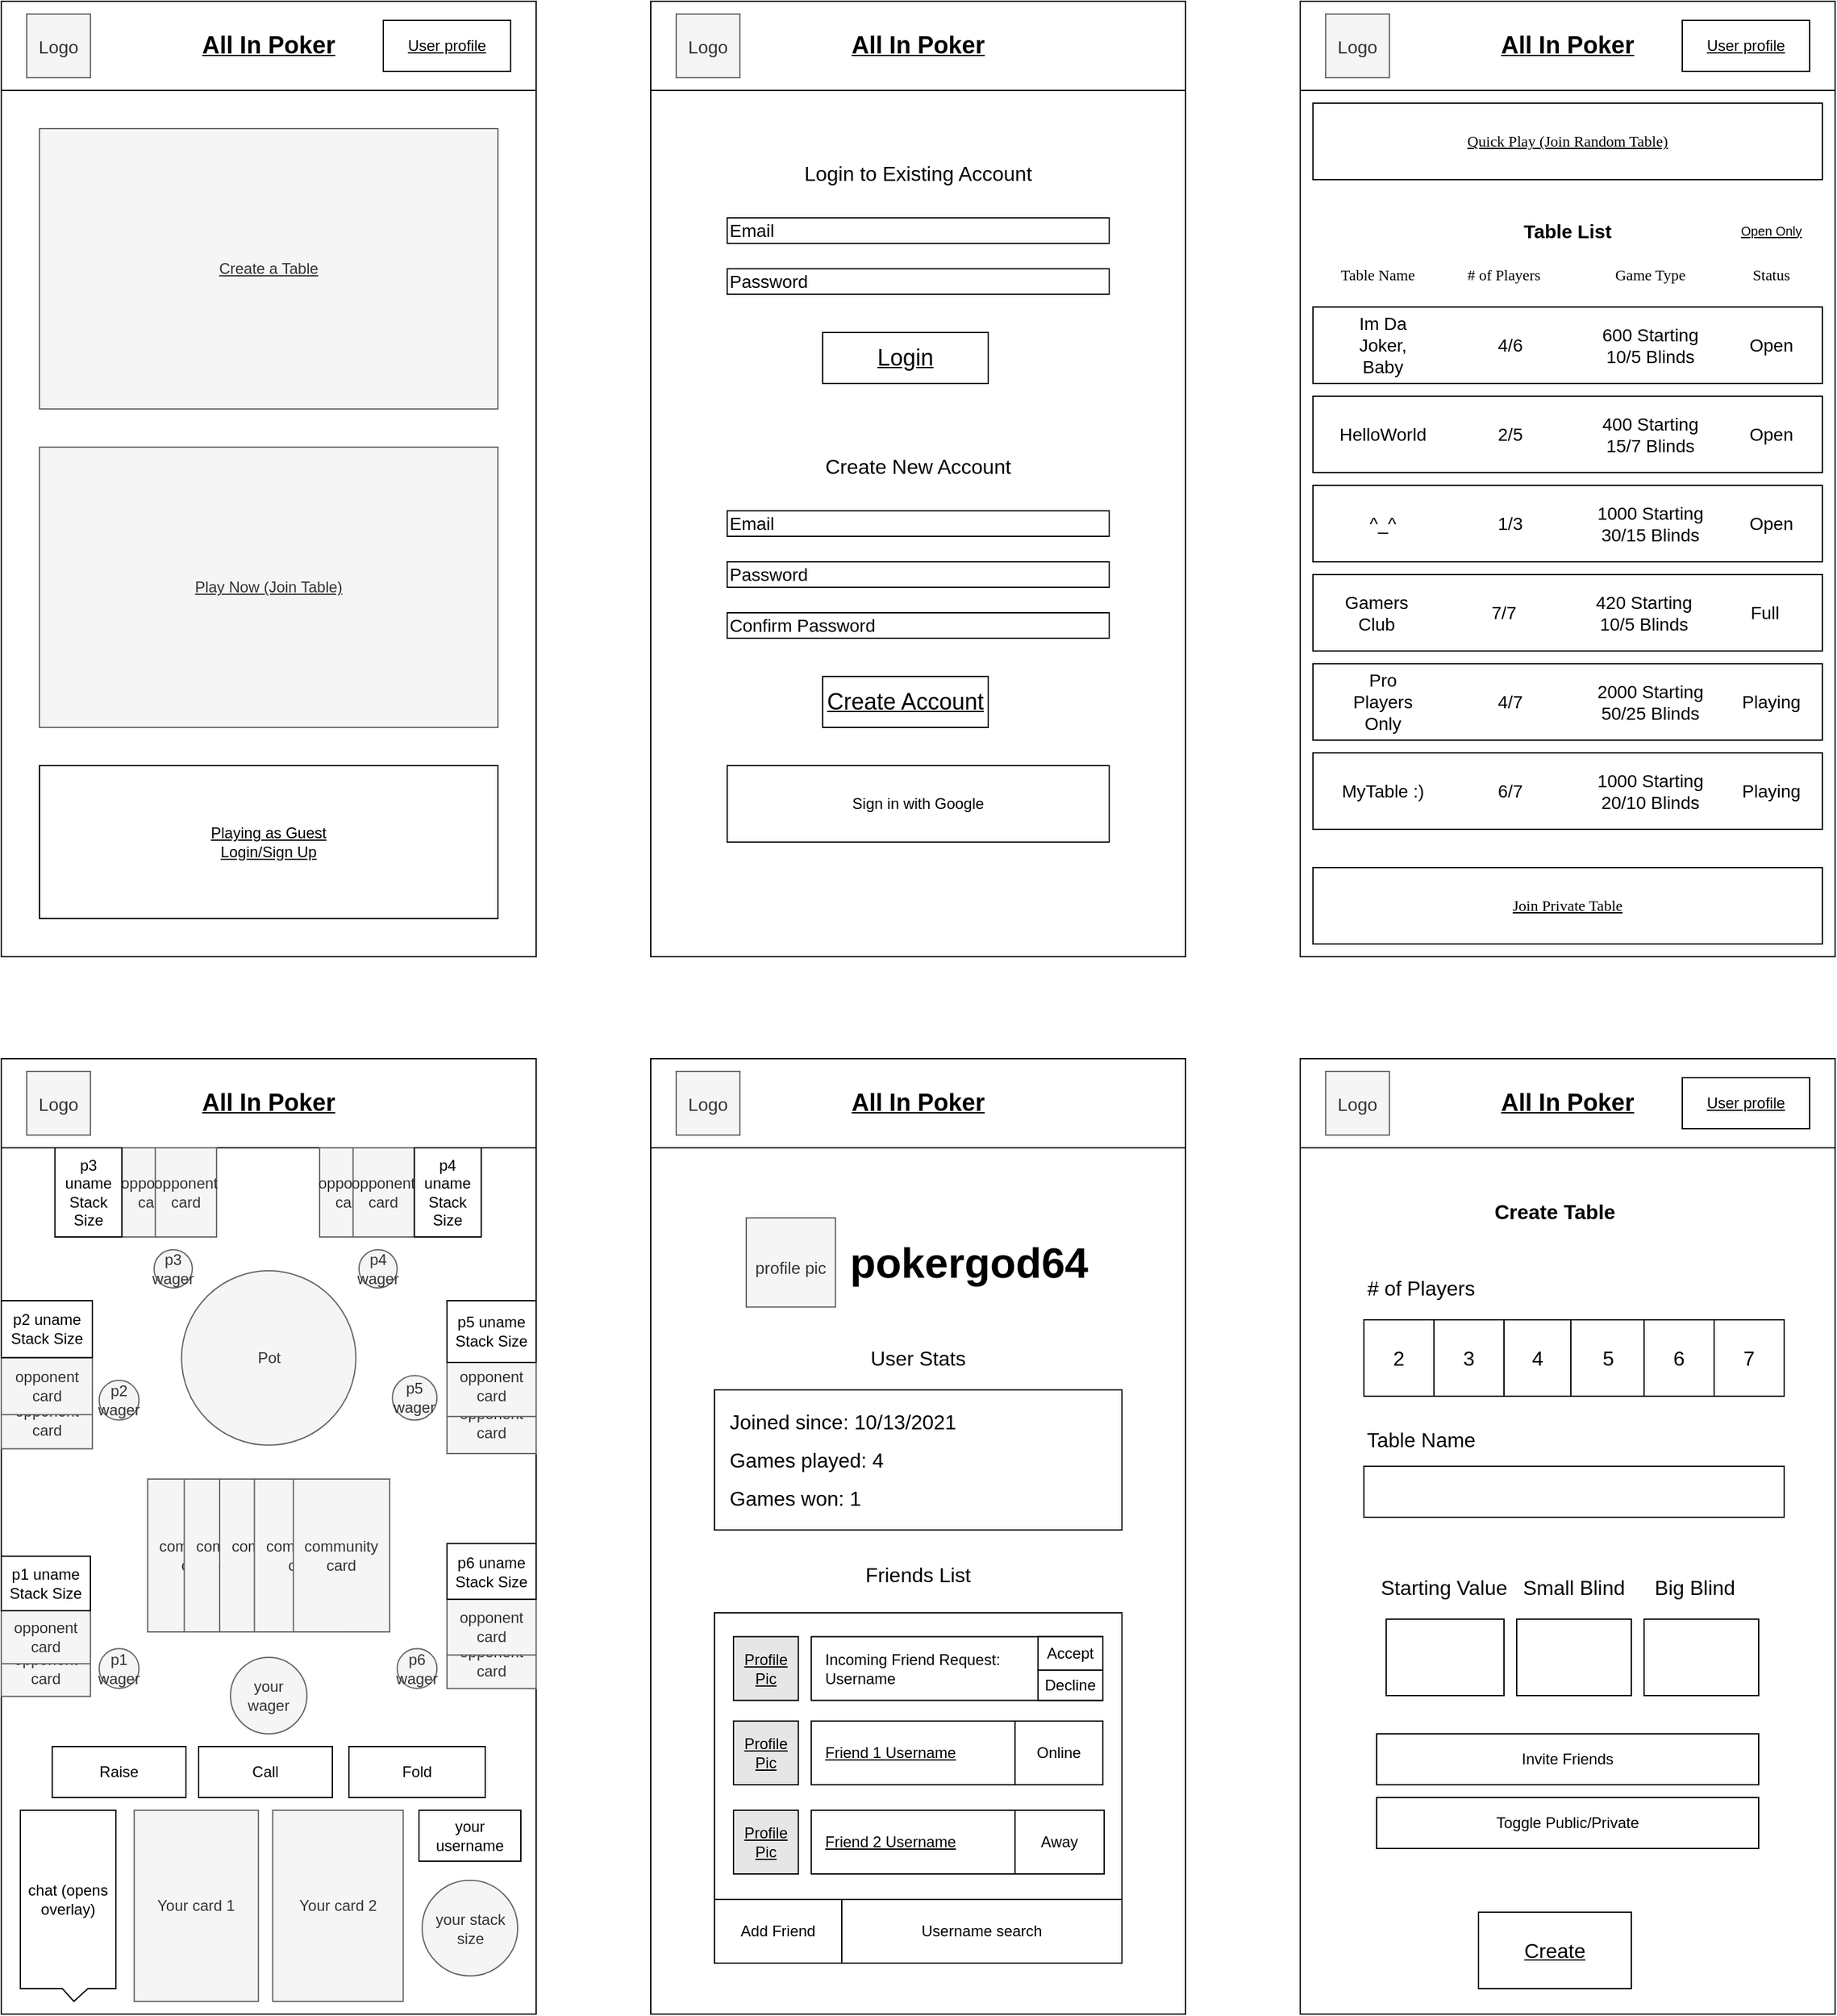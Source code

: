 <mxfile version="15.5.2" type="google"><diagram id="KJdJtW3rlZBK94WnpeyK" name="Page-1"><mxGraphModel dx="652" dy="913" grid="1" gridSize="10" guides="1" tooltips="1" connect="1" arrows="1" fold="1" page="1" pageScale="1" pageWidth="850" pageHeight="1100" math="0" shadow="0"><root><mxCell id="0"/><mxCell id="1" parent="0"/><mxCell id="9OSigB0r9d1BCljFQNx6-2" value="" style="rounded=0;whiteSpace=wrap;html=1;" parent="1" vertex="1"><mxGeometry x="60" y="40" width="420" height="750" as="geometry"/></mxCell><mxCell id="9OSigB0r9d1BCljFQNx6-4" value="&lt;u&gt;Create a Table&lt;/u&gt;" style="rounded=0;whiteSpace=wrap;html=1;fillColor=#f5f5f5;fontColor=#333333;strokeColor=#666666;" parent="1" vertex="1"><mxGeometry x="90" y="140" width="360" height="220" as="geometry"/></mxCell><mxCell id="HCCHCQ22mAFmMscB3e_J-3" value="&lt;u&gt;Play Now (Join Table)&lt;/u&gt;" style="rounded=0;whiteSpace=wrap;html=1;fillColor=#f5f5f5;fontColor=#333333;strokeColor=#666666;" parent="1" vertex="1"><mxGeometry x="90" y="390" width="360" height="220" as="geometry"/></mxCell><mxCell id="HCCHCQ22mAFmMscB3e_J-1" value="&lt;u&gt;Playing as Guest&lt;br&gt;Login/Sign Up&lt;/u&gt;" style="rounded=0;whiteSpace=wrap;html=1;" parent="1" vertex="1"><mxGeometry x="90" y="640" width="360" height="120" as="geometry"/></mxCell><mxCell id="9OSigB0r9d1BCljFQNx6-9" value="" style="rounded=0;whiteSpace=wrap;html=1;" parent="1" vertex="1"><mxGeometry x="570" y="40" width="420" height="750" as="geometry"/></mxCell><mxCell id="9OSigB0r9d1BCljFQNx6-10" value="Password" style="rounded=0;whiteSpace=wrap;html=1;fontSize=14;align=left;" parent="1" vertex="1"><mxGeometry x="630" y="250" width="300" height="20" as="geometry"/></mxCell><mxCell id="HCCHCQ22mAFmMscB3e_J-9" value="Email" style="rounded=0;whiteSpace=wrap;html=1;align=left;fontSize=14;" parent="1" vertex="1"><mxGeometry x="630" y="210" width="300" height="20" as="geometry"/></mxCell><mxCell id="HCCHCQ22mAFmMscB3e_J-10" value="&lt;u style=&quot;font-size: 18px;&quot;&gt;Login&lt;/u&gt;" style="rounded=0;whiteSpace=wrap;html=1;fontSize=18;" parent="1" vertex="1"><mxGeometry x="705" y="300" width="130" height="40" as="geometry"/></mxCell><mxCell id="BlCtCRfoYGJJ_pR4m1hx-9" value="" style="rounded=0;whiteSpace=wrap;html=1;" parent="1" vertex="1"><mxGeometry x="1080" y="40" width="420" height="750" as="geometry"/></mxCell><mxCell id="9OSigB0r9d1BCljFQNx6-11" value="Login to Existing Account" style="text;html=1;strokeColor=none;fillColor=none;align=center;verticalAlign=middle;whiteSpace=wrap;rounded=0;fontSize=16;" parent="1" vertex="1"><mxGeometry x="660" y="160" width="240" height="30" as="geometry"/></mxCell><mxCell id="HCCHCQ22mAFmMscB3e_J-11" value="Sign in with Google" style="rounded=0;whiteSpace=wrap;html=1;" parent="1" vertex="1"><mxGeometry x="630" y="640" width="300" height="60" as="geometry"/></mxCell><mxCell id="BlCtCRfoYGJJ_pR4m1hx-13" value="&lt;h1 style=&quot;font-size: 15px;&quot;&gt;Table List&lt;/h1&gt;" style="text;html=1;strokeColor=none;fillColor=none;align=center;verticalAlign=middle;whiteSpace=wrap;rounded=0;fontSize=15;" parent="1" vertex="1"><mxGeometry x="1240" y="205" width="100" height="30" as="geometry"/></mxCell><mxCell id="BlCtCRfoYGJJ_pR4m1hx-14" value="&lt;span&gt;&lt;u&gt;Quick Play (Join Random Table)&lt;/u&gt;&lt;/span&gt;" style="rounded=0;whiteSpace=wrap;html=1;fontFamily=Verdana;fontSize=12;" parent="1" vertex="1"><mxGeometry x="1090" y="120" width="400" height="60" as="geometry"/></mxCell><mxCell id="9OSigB0r9d1BCljFQNx6-13" value="" style="rounded=0;whiteSpace=wrap;html=1;" parent="1" vertex="1"><mxGeometry x="60" y="870" width="420" height="750" as="geometry"/></mxCell><mxCell id="9OSigB0r9d1BCljFQNx6-14" value="" style="group" parent="1" vertex="1" connectable="0"><mxGeometry x="60" y="40" width="420" height="70" as="geometry"/></mxCell><mxCell id="HCCHCQ22mAFmMscB3e_J-2" value="&lt;b&gt;&lt;font style=&quot;font-size: 19px&quot;&gt;&lt;u&gt;All In Poker&lt;/u&gt;&lt;/font&gt;&lt;/b&gt;" style="rounded=0;whiteSpace=wrap;html=1;" parent="9OSigB0r9d1BCljFQNx6-14" vertex="1"><mxGeometry width="420" height="70" as="geometry"/></mxCell><mxCell id="9OSigB0r9d1BCljFQNx6-5" value="&lt;font style=&quot;font-size: 14px&quot;&gt;Logo&lt;/font&gt;" style="rounded=0;whiteSpace=wrap;html=1;fontSize=19;fillColor=#f5f5f5;fontColor=#333333;strokeColor=#666666;" parent="9OSigB0r9d1BCljFQNx6-14" vertex="1"><mxGeometry x="20" y="10" width="50" height="50" as="geometry"/></mxCell><mxCell id="9OSigB0r9d1BCljFQNx6-7" value="&lt;u&gt;User profile&lt;/u&gt;" style="rounded=0;whiteSpace=wrap;html=1;" parent="9OSigB0r9d1BCljFQNx6-14" vertex="1"><mxGeometry x="300" y="15" width="100" height="40" as="geometry"/></mxCell><mxCell id="9OSigB0r9d1BCljFQNx6-15" value="" style="group" parent="1" vertex="1" connectable="0"><mxGeometry x="570" y="40" width="420" height="70" as="geometry"/></mxCell><mxCell id="BlCtCRfoYGJJ_pR4m1hx-5" value="&lt;b&gt;&lt;font style=&quot;font-size: 19px&quot;&gt;&lt;u&gt;All In Poker&lt;/u&gt;&lt;/font&gt;&lt;/b&gt;" style="rounded=0;whiteSpace=wrap;html=1;" parent="9OSigB0r9d1BCljFQNx6-15" vertex="1"><mxGeometry width="420" height="70" as="geometry"/></mxCell><mxCell id="BlCtCRfoYGJJ_pR4m1hx-6" value="&lt;font style=&quot;font-size: 14px&quot;&gt;Logo&lt;/font&gt;" style="rounded=0;whiteSpace=wrap;html=1;fontSize=19;fillColor=#f5f5f5;fontColor=#333333;strokeColor=#666666;" parent="9OSigB0r9d1BCljFQNx6-15" vertex="1"><mxGeometry x="20" y="10" width="50" height="50" as="geometry"/></mxCell><mxCell id="9OSigB0r9d1BCljFQNx6-16" value="" style="group" parent="1" vertex="1" connectable="0"><mxGeometry x="1080" y="40" width="420" height="70" as="geometry"/></mxCell><mxCell id="BlCtCRfoYGJJ_pR4m1hx-10" value="&lt;b&gt;&lt;font style=&quot;font-size: 19px&quot;&gt;&lt;u&gt;All In Poker&lt;/u&gt;&lt;/font&gt;&lt;/b&gt;" style="rounded=0;whiteSpace=wrap;html=1;" parent="9OSigB0r9d1BCljFQNx6-16" vertex="1"><mxGeometry width="420" height="70" as="geometry"/></mxCell><mxCell id="BlCtCRfoYGJJ_pR4m1hx-11" value="&lt;font style=&quot;font-size: 14px&quot;&gt;Logo&lt;/font&gt;" style="rounded=0;whiteSpace=wrap;html=1;fontSize=19;fillColor=#f5f5f5;fontColor=#333333;strokeColor=#666666;" parent="9OSigB0r9d1BCljFQNx6-16" vertex="1"><mxGeometry x="20" y="10" width="50" height="50" as="geometry"/></mxCell><mxCell id="BlCtCRfoYGJJ_pR4m1hx-12" value="&lt;u&gt;User profile&lt;/u&gt;" style="rounded=0;whiteSpace=wrap;html=1;" parent="9OSigB0r9d1BCljFQNx6-16" vertex="1"><mxGeometry x="300" y="15" width="100" height="40" as="geometry"/></mxCell><mxCell id="9OSigB0r9d1BCljFQNx6-17" value="" style="group" parent="1" vertex="1" connectable="0"><mxGeometry x="60" y="870" width="470" height="180" as="geometry"/></mxCell><mxCell id="9OSigB0r9d1BCljFQNx6-18" value="&lt;b&gt;&lt;font style=&quot;font-size: 19px&quot;&gt;&lt;u&gt;All In Poker&lt;/u&gt;&lt;/font&gt;&lt;/b&gt;" style="rounded=0;whiteSpace=wrap;html=1;" parent="9OSigB0r9d1BCljFQNx6-17" vertex="1"><mxGeometry width="420" height="70" as="geometry"/></mxCell><mxCell id="9OSigB0r9d1BCljFQNx6-19" value="&lt;font style=&quot;font-size: 14px&quot;&gt;Logo&lt;/font&gt;" style="rounded=0;whiteSpace=wrap;html=1;fontSize=19;fillColor=#f5f5f5;fontColor=#333333;strokeColor=#666666;" parent="9OSigB0r9d1BCljFQNx6-17" vertex="1"><mxGeometry x="20" y="10" width="50" height="50" as="geometry"/></mxCell><mxCell id="9OSigB0r9d1BCljFQNx6-58" value="p3 wager" style="ellipse;whiteSpace=wrap;html=1;aspect=fixed;fillColor=#f5f5f5;fontColor=#333333;strokeColor=#666666;" parent="9OSigB0r9d1BCljFQNx6-17" vertex="1"><mxGeometry x="120" y="150" width="30" height="30" as="geometry"/></mxCell><mxCell id="BlCtCRfoYGJJ_pR4m1hx-16" value="Table Name" style="text;html=1;strokeColor=none;fillColor=none;align=center;verticalAlign=middle;whiteSpace=wrap;rounded=0;fontFamily=Verdana;fontSize=12;" parent="1" vertex="1"><mxGeometry x="1090" y="240" width="102" height="30" as="geometry"/></mxCell><mxCell id="BlCtCRfoYGJJ_pR4m1hx-17" value="# of Players" style="text;html=1;strokeColor=none;fillColor=none;align=center;verticalAlign=middle;whiteSpace=wrap;rounded=0;fontFamily=Verdana;fontSize=12;" parent="1" vertex="1"><mxGeometry x="1200" y="240" width="80" height="30" as="geometry"/></mxCell><mxCell id="HCCHCQ22mAFmMscB3e_J-12" value="Email" style="rounded=0;whiteSpace=wrap;html=1;align=left;fontSize=14;" parent="1" vertex="1"><mxGeometry x="630" y="440" width="300" height="20" as="geometry"/></mxCell><mxCell id="BlCtCRfoYGJJ_pR4m1hx-18" value="Status" style="text;html=1;strokeColor=none;fillColor=none;align=center;verticalAlign=middle;whiteSpace=wrap;rounded=0;fontFamily=Verdana;fontSize=12;" parent="1" vertex="1"><mxGeometry x="1420" y="240" width="60" height="30" as="geometry"/></mxCell><mxCell id="HCCHCQ22mAFmMscB3e_J-14" value="Confirm Password" style="rounded=0;whiteSpace=wrap;html=1;fontSize=14;align=left;" parent="1" vertex="1"><mxGeometry x="630" y="520" width="300" height="20" as="geometry"/></mxCell><mxCell id="9OSigB0r9d1BCljFQNx6-24" value="Password" style="rounded=0;whiteSpace=wrap;html=1;align=left;fontSize=14;" parent="1" vertex="1"><mxGeometry x="630" y="480" width="300" height="20" as="geometry"/></mxCell><mxCell id="9OSigB0r9d1BCljFQNx6-25" value="Create New Account" style="text;html=1;strokeColor=none;fillColor=none;align=center;verticalAlign=middle;whiteSpace=wrap;rounded=0;fontSize=16;" parent="1" vertex="1"><mxGeometry x="660" y="390" width="240" height="30" as="geometry"/></mxCell><mxCell id="9OSigB0r9d1BCljFQNx6-26" value="&lt;u style=&quot;font-size: 18px&quot;&gt;Create Account&lt;/u&gt;" style="rounded=0;whiteSpace=wrap;html=1;fontSize=18;" parent="1" vertex="1"><mxGeometry x="705" y="570" width="130" height="40" as="geometry"/></mxCell><mxCell id="BlCtCRfoYGJJ_pR4m1hx-19" value="Game Type" style="text;html=1;strokeColor=none;fillColor=none;align=center;verticalAlign=middle;whiteSpace=wrap;rounded=0;fontFamily=Verdana;fontSize=12;" parent="1" vertex="1"><mxGeometry x="1300" y="240" width="110" height="30" as="geometry"/></mxCell><mxCell id="9OSigB0r9d1BCljFQNx6-32" value="" style="rounded=0;whiteSpace=wrap;html=1;" parent="1" vertex="1"><mxGeometry x="570" y="870" width="420" height="750" as="geometry"/></mxCell><mxCell id="9OSigB0r9d1BCljFQNx6-33" value="" style="group" parent="1" vertex="1" connectable="0"><mxGeometry x="570" y="870" width="420" height="70" as="geometry"/></mxCell><mxCell id="9OSigB0r9d1BCljFQNx6-34" value="&lt;b&gt;&lt;font style=&quot;font-size: 19px&quot;&gt;&lt;u&gt;All In Poker&lt;/u&gt;&lt;/font&gt;&lt;/b&gt;" style="rounded=0;whiteSpace=wrap;html=1;" parent="9OSigB0r9d1BCljFQNx6-33" vertex="1"><mxGeometry width="420" height="70" as="geometry"/></mxCell><mxCell id="9OSigB0r9d1BCljFQNx6-35" value="&lt;font style=&quot;font-size: 14px&quot;&gt;Logo&lt;/font&gt;" style="rounded=0;whiteSpace=wrap;html=1;fontSize=19;fillColor=#f5f5f5;fontColor=#333333;strokeColor=#666666;" parent="9OSigB0r9d1BCljFQNx6-33" vertex="1"><mxGeometry x="20" y="10" width="50" height="50" as="geometry"/></mxCell><mxCell id="9OSigB0r9d1BCljFQNx6-31" value="&lt;b style=&quot;font-size: 33px&quot;&gt;pokergod64&lt;/b&gt;" style="text;html=1;strokeColor=none;fillColor=none;align=center;verticalAlign=middle;whiteSpace=wrap;rounded=0;fontSize=33;" parent="1" vertex="1"><mxGeometry x="745" y="1015" width="150" height="30" as="geometry"/></mxCell><mxCell id="9OSigB0r9d1BCljFQNx6-36" value="&lt;font style=&quot;font-size: 13px&quot;&gt;profile pic&lt;/font&gt;" style="whiteSpace=wrap;html=1;aspect=fixed;fontSize=27;align=center;fillColor=#f5f5f5;fontColor=#333333;strokeColor=#666666;" parent="1" vertex="1"><mxGeometry x="645" y="995" width="70" height="70" as="geometry"/></mxCell><mxCell id="HCCHCQ22mAFmMscB3e_J-37" value="your stack size" style="ellipse;whiteSpace=wrap;html=1;aspect=fixed;fillColor=#f5f5f5;fontColor=#333333;strokeColor=#666666;" parent="1" vertex="1"><mxGeometry x="390.5" y="1515" width="75" height="75" as="geometry"/></mxCell><mxCell id="HCCHCQ22mAFmMscB3e_J-38" value="Pot" style="ellipse;whiteSpace=wrap;html=1;aspect=fixed;fillColor=#f5f5f5;fontColor=#333333;strokeColor=#666666;" parent="1" vertex="1"><mxGeometry x="201.57" y="1036.56" width="136.87" height="136.87" as="geometry"/></mxCell><mxCell id="9OSigB0r9d1BCljFQNx6-37" value="&lt;font style=&quot;font-size: 16px&quot;&gt;User Stats&lt;/font&gt;" style="text;html=1;strokeColor=none;fillColor=none;align=center;verticalAlign=middle;whiteSpace=wrap;rounded=0;fontSize=13;" parent="1" vertex="1"><mxGeometry x="695" y="1090" width="170" height="30" as="geometry"/></mxCell><mxCell id="HCCHCQ22mAFmMscB3e_J-44" value="Fold" style="rounded=0;whiteSpace=wrap;html=1;" parent="1" vertex="1"><mxGeometry x="333" y="1410" width="107" height="40" as="geometry"/></mxCell><mxCell id="9OSigB0r9d1BCljFQNx6-38" value="&lt;font style=&quot;font-size: 16px&quot;&gt;Friends List&lt;/font&gt;" style="text;html=1;strokeColor=none;fillColor=none;align=center;verticalAlign=middle;whiteSpace=wrap;rounded=0;fontSize=13;" parent="1" vertex="1"><mxGeometry x="695" y="1260" width="170" height="30" as="geometry"/></mxCell><mxCell id="HCCHCQ22mAFmMscB3e_J-45" value="Raise" style="rounded=0;whiteSpace=wrap;html=1;align=center;" parent="1" vertex="1"><mxGeometry x="100" y="1410" width="105" height="40" as="geometry"/></mxCell><mxCell id="9OSigB0r9d1BCljFQNx6-39" value="" style="rounded=0;whiteSpace=wrap;html=1;fontSize=16;align=center;" parent="1" vertex="1"><mxGeometry x="620" y="1305" width="320" height="240" as="geometry"/></mxCell><mxCell id="9OSigB0r9d1BCljFQNx6-40" value="" style="rounded=0;whiteSpace=wrap;html=1;fontSize=16;align=center;" parent="1" vertex="1"><mxGeometry x="620" y="1130" width="320" height="110" as="geometry"/></mxCell><mxCell id="9OSigB0r9d1BCljFQNx6-41" value="&lt;font style=&quot;font-size: 16px&quot;&gt;Joined since: 10/13/2021&lt;/font&gt;" style="text;html=1;strokeColor=none;fillColor=none;align=left;verticalAlign=middle;whiteSpace=wrap;rounded=0;fontSize=13;" parent="1" vertex="1"><mxGeometry x="630" y="1140" width="280" height="30" as="geometry"/></mxCell><mxCell id="9OSigB0r9d1BCljFQNx6-42" value="&lt;font style=&quot;font-size: 16px&quot;&gt;Games played: 4&lt;/font&gt;" style="text;html=1;strokeColor=none;fillColor=none;align=left;verticalAlign=middle;whiteSpace=wrap;rounded=0;fontSize=13;" parent="1" vertex="1"><mxGeometry x="630" y="1170" width="280" height="30" as="geometry"/></mxCell><mxCell id="QbPXoACGe68dIT4q2ayu-13" value="" style="rounded=0;whiteSpace=wrap;html=1;" parent="1" vertex="1"><mxGeometry x="1080" y="870" width="420" height="750" as="geometry"/></mxCell><mxCell id="9OSigB0r9d1BCljFQNx6-43" value="&lt;font style=&quot;font-size: 16px&quot;&gt;Games won: 1&lt;/font&gt;" style="text;html=1;strokeColor=none;fillColor=none;align=left;verticalAlign=middle;whiteSpace=wrap;rounded=0;fontSize=13;" parent="1" vertex="1"><mxGeometry x="630" y="1200" width="280" height="30" as="geometry"/></mxCell><mxCell id="QbPXoACGe68dIT4q2ayu-17" value="" style="group" parent="1" connectable="0" vertex="1"><mxGeometry x="1080" y="870" width="420" height="70" as="geometry"/></mxCell><mxCell id="QbPXoACGe68dIT4q2ayu-18" value="&lt;b&gt;&lt;font style=&quot;font-size: 19px&quot;&gt;&lt;u&gt;All In Poker&lt;/u&gt;&lt;/font&gt;&lt;/b&gt;" style="rounded=0;whiteSpace=wrap;html=1;" parent="QbPXoACGe68dIT4q2ayu-17" vertex="1"><mxGeometry width="420" height="70" as="geometry"/></mxCell><mxCell id="QbPXoACGe68dIT4q2ayu-19" value="&lt;font style=&quot;font-size: 14px&quot;&gt;Logo&lt;/font&gt;" style="rounded=0;whiteSpace=wrap;html=1;fontSize=19;fillColor=#f5f5f5;fontColor=#333333;strokeColor=#666666;" parent="QbPXoACGe68dIT4q2ayu-17" vertex="1"><mxGeometry x="20" y="10" width="50" height="50" as="geometry"/></mxCell><mxCell id="QbPXoACGe68dIT4q2ayu-20" value="&lt;u&gt;User profile&lt;/u&gt;" style="rounded=0;whiteSpace=wrap;html=1;" parent="QbPXoACGe68dIT4q2ayu-17" vertex="1"><mxGeometry x="300" y="15" width="100" height="40" as="geometry"/></mxCell><mxCell id="9OSigB0r9d1BCljFQNx6-44" value="Your card 1" style="rounded=0;whiteSpace=wrap;html=1;direction=south;fillColor=#f5f5f5;fontColor=#333333;strokeColor=#666666;" parent="1" vertex="1"><mxGeometry x="164.38" y="1460" width="97.5" height="150" as="geometry"/></mxCell><mxCell id="9OSigB0r9d1BCljFQNx6-45" value="Your card 2" style="rounded=0;whiteSpace=wrap;html=1;direction=south;fillColor=#f5f5f5;fontColor=#333333;strokeColor=#666666;" parent="1" vertex="1"><mxGeometry x="273.13" y="1460" width="102.5" height="150" as="geometry"/></mxCell><mxCell id="QbPXoACGe68dIT4q2ayu-21" value="Create Table" style="text;html=1;strokeColor=none;fillColor=none;align=center;verticalAlign=middle;whiteSpace=wrap;rounded=0;fontStyle=1;fontSize=16;" parent="1" vertex="1"><mxGeometry x="1225" y="975" width="110" height="30" as="geometry"/></mxCell><mxCell id="QbPXoACGe68dIT4q2ayu-22" value="# of Players" style="text;html=1;strokeColor=none;fillColor=none;align=center;verticalAlign=middle;whiteSpace=wrap;rounded=0;fontSize=16;" parent="1" vertex="1"><mxGeometry x="1130" y="1035" width="90" height="30" as="geometry"/></mxCell><mxCell id="QbPXoACGe68dIT4q2ayu-23" value="2" style="rounded=0;whiteSpace=wrap;html=1;fontSize=16;" parent="1" vertex="1"><mxGeometry x="1130" y="1075" width="55" height="60" as="geometry"/></mxCell><mxCell id="QbPXoACGe68dIT4q2ayu-24" value="3" style="rounded=0;whiteSpace=wrap;html=1;fontSize=16;" parent="1" vertex="1"><mxGeometry x="1185" y="1075" width="55" height="60" as="geometry"/></mxCell><mxCell id="QbPXoACGe68dIT4q2ayu-25" value="4" style="rounded=0;whiteSpace=wrap;html=1;fontSize=16;" parent="1" vertex="1"><mxGeometry x="1240" y="1075" width="52.5" height="60" as="geometry"/></mxCell><mxCell id="QbPXoACGe68dIT4q2ayu-26" value="5" style="rounded=0;whiteSpace=wrap;html=1;fontSize=16;" parent="1" vertex="1"><mxGeometry x="1292.5" y="1075" width="57.5" height="60" as="geometry"/></mxCell><mxCell id="QbPXoACGe68dIT4q2ayu-27" value="6" style="rounded=0;whiteSpace=wrap;html=1;fontSize=16;" parent="1" vertex="1"><mxGeometry x="1350" y="1075" width="55" height="60" as="geometry"/></mxCell><mxCell id="QbPXoACGe68dIT4q2ayu-28" value="7" style="rounded=0;whiteSpace=wrap;html=1;fontSize=16;" parent="1" vertex="1"><mxGeometry x="1405" y="1075" width="55" height="60" as="geometry"/></mxCell><mxCell id="9OSigB0r9d1BCljFQNx6-55" value="Call" style="rounded=0;whiteSpace=wrap;html=1;align=center;" parent="1" vertex="1"><mxGeometry x="215" y="1410" width="105" height="40" as="geometry"/></mxCell><mxCell id="QbPXoACGe68dIT4q2ayu-32" value="Starting Value" style="text;html=1;strokeColor=none;fillColor=none;align=center;verticalAlign=middle;whiteSpace=wrap;rounded=0;fontSize=16;" parent="1" vertex="1"><mxGeometry x="1137.5" y="1270" width="110" height="30" as="geometry"/></mxCell><mxCell id="DvxASg3QfeN_fv3QDjv2-1" value="chat (opens overlay)" style="shape=callout;whiteSpace=wrap;html=1;perimeter=calloutPerimeter;position2=0.56;size=10;position=0.44;" parent="1" vertex="1"><mxGeometry x="75" y="1460" width="75" height="150" as="geometry"/></mxCell><mxCell id="QbPXoACGe68dIT4q2ayu-33" value="Table Name" style="text;html=1;strokeColor=none;fillColor=none;align=center;verticalAlign=middle;whiteSpace=wrap;rounded=0;fontSize=16;" parent="1" vertex="1"><mxGeometry x="1120" y="1153.75" width="110" height="30" as="geometry"/></mxCell><mxCell id="QbPXoACGe68dIT4q2ayu-35" value="" style="rounded=0;whiteSpace=wrap;html=1;fontSize=16;" parent="1" vertex="1"><mxGeometry x="1130" y="1190" width="330" height="40" as="geometry"/></mxCell><mxCell id="9OSigB0r9d1BCljFQNx6-56" value="p1 wager" style="ellipse;whiteSpace=wrap;html=1;aspect=fixed;fillColor=#f5f5f5;fontColor=#333333;strokeColor=#666666;" parent="1" vertex="1"><mxGeometry x="136.88" y="1333.13" width="31.25" height="31.25" as="geometry"/></mxCell><mxCell id="9OSigB0r9d1BCljFQNx6-57" value="p2 wager" style="ellipse;whiteSpace=wrap;html=1;aspect=fixed;fillColor=#f5f5f5;fontColor=#333333;strokeColor=#666666;" parent="1" vertex="1"><mxGeometry x="136.88" y="1122.5" width="31.25" height="31.25" as="geometry"/></mxCell><mxCell id="QbPXoACGe68dIT4q2ayu-36" value="" style="rounded=0;whiteSpace=wrap;html=1;fontSize=16;" parent="1" vertex="1"><mxGeometry x="1147.5" y="1310" width="92.5" height="60" as="geometry"/></mxCell><mxCell id="9OSigB0r9d1BCljFQNx6-59" value="p4 wager" style="ellipse;whiteSpace=wrap;html=1;aspect=fixed;fillColor=#f5f5f5;fontColor=#333333;strokeColor=#666666;" parent="1" vertex="1"><mxGeometry x="340.88" y="1020" width="30" height="30" as="geometry"/></mxCell><mxCell id="9OSigB0r9d1BCljFQNx6-60" value="p5 wager" style="ellipse;whiteSpace=wrap;html=1;aspect=fixed;fillColor=#f5f5f5;fontColor=#333333;strokeColor=#666666;" parent="1" vertex="1"><mxGeometry x="367.13" y="1118.75" width="35" height="35" as="geometry"/></mxCell><mxCell id="9OSigB0r9d1BCljFQNx6-61" value="p6 wager" style="ellipse;whiteSpace=wrap;html=1;aspect=fixed;fillColor=#f5f5f5;fontColor=#333333;strokeColor=#666666;" parent="1" vertex="1"><mxGeometry x="370.88" y="1333.13" width="31.25" height="31.25" as="geometry"/></mxCell><mxCell id="QbPXoACGe68dIT4q2ayu-37" value="Small Blind" style="text;html=1;strokeColor=none;fillColor=none;align=center;verticalAlign=middle;whiteSpace=wrap;rounded=0;fontSize=16;" parent="1" vertex="1"><mxGeometry x="1240" y="1270" width="110" height="30" as="geometry"/></mxCell><mxCell id="QbPXoACGe68dIT4q2ayu-38" value="Big Blind" style="text;html=1;strokeColor=none;fillColor=none;align=center;verticalAlign=middle;whiteSpace=wrap;rounded=0;fontSize=16;" parent="1" vertex="1"><mxGeometry x="1335" y="1270" width="110" height="30" as="geometry"/></mxCell><mxCell id="QbPXoACGe68dIT4q2ayu-41" value="" style="rounded=0;whiteSpace=wrap;html=1;fontSize=16;" parent="1" vertex="1"><mxGeometry x="1250" y="1310" width="90" height="60" as="geometry"/></mxCell><mxCell id="QbPXoACGe68dIT4q2ayu-42" value="" style="rounded=0;whiteSpace=wrap;html=1;fontSize=16;" parent="1" vertex="1"><mxGeometry x="1350" y="1310" width="90" height="60" as="geometry"/></mxCell><mxCell id="9OSigB0r9d1BCljFQNx6-62" value="your wager" style="ellipse;whiteSpace=wrap;html=1;aspect=fixed;fillColor=#f5f5f5;fontColor=#333333;strokeColor=#666666;" parent="1" vertex="1"><mxGeometry x="240" y="1340" width="60" height="60" as="geometry"/></mxCell><mxCell id="QbPXoACGe68dIT4q2ayu-43" value="&lt;u&gt;Create&lt;/u&gt;" style="rounded=0;whiteSpace=wrap;html=1;fontSize=16;" parent="1" vertex="1"><mxGeometry x="1220" y="1540" width="120" height="60" as="geometry"/></mxCell><mxCell id="9OSigB0r9d1BCljFQNx6-68" value="" style="group" parent="1" vertex="1" connectable="0"><mxGeometry x="620" y="1530" width="320" height="50" as="geometry"/></mxCell><mxCell id="DvxASg3QfeN_fv3QDjv2-4" value="Username search&lt;br&gt;" style="rounded=0;whiteSpace=wrap;html=1;" parent="9OSigB0r9d1BCljFQNx6-68" vertex="1"><mxGeometry x="100" width="220" height="50" as="geometry"/></mxCell><mxCell id="DvxASg3QfeN_fv3QDjv2-5" value="Add Friend" style="rounded=0;whiteSpace=wrap;html=1;" parent="9OSigB0r9d1BCljFQNx6-68" vertex="1"><mxGeometry width="100" height="50" as="geometry"/></mxCell><mxCell id="HCCHCQ22mAFmMscB3e_J-50" value="&lt;u&gt;Profile Pic&lt;/u&gt;" style="rounded=0;whiteSpace=wrap;html=1;fillColor=#E6E6E6;" parent="1" vertex="1"><mxGeometry x="635" y="1323.75" width="50.877" height="50" as="geometry"/></mxCell><mxCell id="DvxASg3QfeN_fv3QDjv2-2" value="&lt;blockquote style=&quot;margin: 0 0 0 40px ; border: none ; padding: 0px&quot;&gt;&lt;/blockquote&gt;&lt;span&gt;Incoming Friend Request:&lt;/span&gt;&lt;br&gt;Username" style="whiteSpace=wrap;html=1;align=left;spacingLeft=9;" parent="1" vertex="1"><mxGeometry x="696.053" y="1323.75" width="228.947" height="50" as="geometry"/></mxCell><mxCell id="DvxASg3QfeN_fv3QDjv2-8" value="Accept" style="rounded=0;whiteSpace=wrap;html=1;" parent="1" vertex="1"><mxGeometry x="874.12" y="1323.75" width="50.88" height="26.25" as="geometry"/></mxCell><mxCell id="DvxASg3QfeN_fv3QDjv2-10" value="Decline" style="rounded=0;whiteSpace=wrap;html=1;" parent="1" vertex="1"><mxGeometry x="874.12" y="1350" width="50.88" height="23.75" as="geometry"/></mxCell><mxCell id="9OSigB0r9d1BCljFQNx6-73" value="" style="group" parent="1" vertex="1" connectable="0"><mxGeometry x="635" y="1390" width="305.003" height="125" as="geometry"/></mxCell><mxCell id="9OSigB0r9d1BCljFQNx6-74" value="&lt;u&gt;Profile Pic&lt;/u&gt;" style="rounded=0;whiteSpace=wrap;html=1;fillColor=#E6E6E6;" parent="9OSigB0r9d1BCljFQNx6-73" vertex="1"><mxGeometry width="50.877" height="50" as="geometry"/></mxCell><mxCell id="9OSigB0r9d1BCljFQNx6-75" value="" style="group" parent="9OSigB0r9d1BCljFQNx6-73" vertex="1" connectable="0"><mxGeometry x="61.053" width="243.95" height="125" as="geometry"/></mxCell><mxCell id="9OSigB0r9d1BCljFQNx6-76" value="&lt;u&gt;Friend 1 Username&lt;/u&gt;&lt;blockquote style=&quot;margin: 0 0 0 40px ; border: none ; padding: 0px&quot;&gt;&lt;/blockquote&gt;" style="whiteSpace=wrap;html=1;align=left;spacingLeft=9;" parent="9OSigB0r9d1BCljFQNx6-75" vertex="1"><mxGeometry width="228.947" height="50" as="geometry"/></mxCell><mxCell id="9OSigB0r9d1BCljFQNx6-81" value="" style="group" parent="9OSigB0r9d1BCljFQNx6-75" vertex="1" connectable="0"><mxGeometry x="-61.053" y="70" width="305.003" height="55" as="geometry"/></mxCell><mxCell id="9OSigB0r9d1BCljFQNx6-82" value="&lt;u&gt;Profile Pic&lt;/u&gt;" style="rounded=0;whiteSpace=wrap;html=1;fillColor=#E6E6E6;" parent="9OSigB0r9d1BCljFQNx6-81" vertex="1"><mxGeometry width="50.877" height="50" as="geometry"/></mxCell><mxCell id="9OSigB0r9d1BCljFQNx6-83" value="" style="group" parent="9OSigB0r9d1BCljFQNx6-81" vertex="1" connectable="0"><mxGeometry x="61.053" width="243.95" height="55" as="geometry"/></mxCell><mxCell id="9OSigB0r9d1BCljFQNx6-84" value="&lt;u&gt;Friend 2 Username&lt;/u&gt;&lt;blockquote style=&quot;margin: 0 0 0 40px ; border: none ; padding: 0px&quot;&gt;&lt;/blockquote&gt;" style="whiteSpace=wrap;html=1;align=left;spacingLeft=9;" parent="9OSigB0r9d1BCljFQNx6-83" vertex="1"><mxGeometry width="228.947" height="50" as="geometry"/></mxCell><mxCell id="HCCHCQ22mAFmMscB3e_J-58" value="Away" style="rounded=0;whiteSpace=wrap;html=1;strokeColor=#000000;fillColor=#FFFFFF;" parent="9OSigB0r9d1BCljFQNx6-83" vertex="1"><mxGeometry x="160" width="70" height="50" as="geometry"/></mxCell><mxCell id="HCCHCQ22mAFmMscB3e_J-57" value="Online" style="rounded=0;whiteSpace=wrap;html=1;strokeColor=#000000;fillColor=#FFFFFF;" parent="9OSigB0r9d1BCljFQNx6-75" vertex="1"><mxGeometry x="160" width="68.95" height="50" as="geometry"/></mxCell><mxCell id="HCCHCQ22mAFmMscB3e_J-55" value="Invite Friends" style="rounded=0;whiteSpace=wrap;html=1;fillColor=#FFFFFF;strokeColor=#000000;" parent="1" vertex="1"><mxGeometry x="1140" y="1400" width="300" height="40" as="geometry"/></mxCell><mxCell id="HCCHCQ22mAFmMscB3e_J-56" value="Toggle Public/Private" style="rounded=0;whiteSpace=wrap;html=1;strokeColor=#000000;fillColor=#FFFFFF;" parent="1" vertex="1"><mxGeometry x="1140" y="1450" width="300" height="40" as="geometry"/></mxCell><mxCell id="9OSigB0r9d1BCljFQNx6-87" value="" style="group" parent="1" vertex="1" connectable="0"><mxGeometry x="1090" y="350" width="400" height="60" as="geometry"/></mxCell><mxCell id="BlCtCRfoYGJJ_pR4m1hx-21" value="" style="rounded=0;whiteSpace=wrap;html=1;" parent="9OSigB0r9d1BCljFQNx6-87" vertex="1"><mxGeometry width="400" height="60" as="geometry"/></mxCell><mxCell id="BlCtCRfoYGJJ_pR4m1hx-22" value="HelloWorld" style="text;html=1;strokeColor=none;fillColor=none;align=center;verticalAlign=middle;whiteSpace=wrap;rounded=0;fontSize=14;" parent="9OSigB0r9d1BCljFQNx6-87" vertex="1"><mxGeometry x="20" y="15" width="70" height="30" as="geometry"/></mxCell><mxCell id="BlCtCRfoYGJJ_pR4m1hx-23" value="2/5" style="text;html=1;strokeColor=none;fillColor=none;align=center;verticalAlign=middle;whiteSpace=wrap;rounded=0;fontSize=14;" parent="9OSigB0r9d1BCljFQNx6-87" vertex="1"><mxGeometry x="120" y="15" width="70" height="30" as="geometry"/></mxCell><mxCell id="BlCtCRfoYGJJ_pR4m1hx-24" value="400 Starting&lt;br&gt;15/7 Blinds" style="text;html=1;strokeColor=none;fillColor=none;align=center;verticalAlign=middle;whiteSpace=wrap;rounded=0;fontSize=14;" parent="9OSigB0r9d1BCljFQNx6-87" vertex="1"><mxGeometry x="210" y="15" width="110" height="30" as="geometry"/></mxCell><mxCell id="BlCtCRfoYGJJ_pR4m1hx-25" value="Open" style="text;html=1;strokeColor=none;fillColor=none;align=center;verticalAlign=middle;whiteSpace=wrap;rounded=0;fontSize=14;" parent="9OSigB0r9d1BCljFQNx6-87" vertex="1"><mxGeometry x="325" y="15" width="70" height="30" as="geometry"/></mxCell><mxCell id="9OSigB0r9d1BCljFQNx6-88" value="" style="group" parent="1" vertex="1" connectable="0"><mxGeometry x="1090" y="630" width="400" height="60" as="geometry"/></mxCell><mxCell id="HCCHCQ22mAFmMscB3e_J-15" value="" style="rounded=0;whiteSpace=wrap;html=1;" parent="9OSigB0r9d1BCljFQNx6-88" vertex="1"><mxGeometry width="400" height="60" as="geometry"/></mxCell><mxCell id="9OSigB0r9d1BCljFQNx6-27" value="MyTable :)" style="text;html=1;strokeColor=none;fillColor=none;align=center;verticalAlign=middle;whiteSpace=wrap;rounded=0;fontSize=14;" parent="9OSigB0r9d1BCljFQNx6-88" vertex="1"><mxGeometry x="20" y="15" width="70" height="30" as="geometry"/></mxCell><mxCell id="9OSigB0r9d1BCljFQNx6-28" value="6/7" style="text;html=1;strokeColor=none;fillColor=none;align=center;verticalAlign=middle;whiteSpace=wrap;rounded=0;fontSize=14;" parent="9OSigB0r9d1BCljFQNx6-88" vertex="1"><mxGeometry x="120" y="15" width="70" height="30" as="geometry"/></mxCell><mxCell id="9OSigB0r9d1BCljFQNx6-29" value="1000 Starting&lt;br&gt;20/10 Blinds" style="text;html=1;strokeColor=none;fillColor=none;align=center;verticalAlign=middle;whiteSpace=wrap;rounded=0;fontSize=14;" parent="9OSigB0r9d1BCljFQNx6-88" vertex="1"><mxGeometry x="210" y="15" width="110" height="30" as="geometry"/></mxCell><mxCell id="HCCHCQ22mAFmMscB3e_J-22" value="Playing" style="text;html=1;strokeColor=none;fillColor=none;align=center;verticalAlign=middle;whiteSpace=wrap;rounded=0;fontSize=14;" parent="9OSigB0r9d1BCljFQNx6-88" vertex="1"><mxGeometry x="325" y="15" width="70" height="30" as="geometry"/></mxCell><mxCell id="9OSigB0r9d1BCljFQNx6-89" value="" style="group" parent="1" vertex="1" connectable="0"><mxGeometry x="1090" y="420" width="400" height="60" as="geometry"/></mxCell><mxCell id="BlCtCRfoYGJJ_pR4m1hx-31" value="" style="rounded=0;whiteSpace=wrap;html=1;" parent="9OSigB0r9d1BCljFQNx6-89" vertex="1"><mxGeometry width="400" height="60" as="geometry"/></mxCell><mxCell id="BlCtCRfoYGJJ_pR4m1hx-32" value="^_^" style="text;html=1;strokeColor=none;fillColor=none;align=center;verticalAlign=middle;whiteSpace=wrap;rounded=0;fontSize=14;" parent="9OSigB0r9d1BCljFQNx6-89" vertex="1"><mxGeometry x="20" y="15" width="70" height="30" as="geometry"/></mxCell><mxCell id="BlCtCRfoYGJJ_pR4m1hx-33" value="1/3" style="text;html=1;strokeColor=none;fillColor=none;align=center;verticalAlign=middle;whiteSpace=wrap;rounded=0;fontSize=14;" parent="9OSigB0r9d1BCljFQNx6-89" vertex="1"><mxGeometry x="120" y="15" width="70" height="30" as="geometry"/></mxCell><mxCell id="BlCtCRfoYGJJ_pR4m1hx-34" value="1000 Starting&lt;br&gt;30/15 Blinds" style="text;html=1;strokeColor=none;fillColor=none;align=center;verticalAlign=middle;whiteSpace=wrap;rounded=0;fontSize=14;" parent="9OSigB0r9d1BCljFQNx6-89" vertex="1"><mxGeometry x="210" y="15" width="110" height="30" as="geometry"/></mxCell><mxCell id="BlCtCRfoYGJJ_pR4m1hx-35" value="Open" style="text;html=1;strokeColor=none;fillColor=none;align=center;verticalAlign=middle;whiteSpace=wrap;rounded=0;fontSize=14;" parent="9OSigB0r9d1BCljFQNx6-89" vertex="1"><mxGeometry x="325" y="15" width="70" height="30" as="geometry"/></mxCell><mxCell id="9OSigB0r9d1BCljFQNx6-90" value="" style="group" parent="1" vertex="1" connectable="0"><mxGeometry x="1090" y="280" width="400" height="60" as="geometry"/></mxCell><mxCell id="BlCtCRfoYGJJ_pR4m1hx-36" value="" style="rounded=0;whiteSpace=wrap;html=1;" parent="9OSigB0r9d1BCljFQNx6-90" vertex="1"><mxGeometry width="400" height="60" as="geometry"/></mxCell><mxCell id="BlCtCRfoYGJJ_pR4m1hx-37" value="Im Da Joker, Baby" style="text;html=1;strokeColor=none;fillColor=none;align=center;verticalAlign=middle;whiteSpace=wrap;rounded=0;fontSize=14;" parent="9OSigB0r9d1BCljFQNx6-90" vertex="1"><mxGeometry x="20" y="15" width="70" height="30" as="geometry"/></mxCell><mxCell id="BlCtCRfoYGJJ_pR4m1hx-38" value="4/6" style="text;html=1;strokeColor=none;fillColor=none;align=center;verticalAlign=middle;whiteSpace=wrap;rounded=0;fontSize=14;" parent="9OSigB0r9d1BCljFQNx6-90" vertex="1"><mxGeometry x="120" y="15" width="70" height="30" as="geometry"/></mxCell><mxCell id="BlCtCRfoYGJJ_pR4m1hx-39" value="600 Starting&lt;br&gt;10/5 Blinds" style="text;html=1;strokeColor=none;fillColor=none;align=center;verticalAlign=middle;whiteSpace=wrap;rounded=0;fontSize=14;" parent="9OSigB0r9d1BCljFQNx6-90" vertex="1"><mxGeometry x="210" y="15" width="110" height="30" as="geometry"/></mxCell><mxCell id="BlCtCRfoYGJJ_pR4m1hx-40" value="Open" style="text;html=1;strokeColor=none;fillColor=none;align=center;verticalAlign=middle;whiteSpace=wrap;rounded=0;fontSize=14;" parent="9OSigB0r9d1BCljFQNx6-90" vertex="1"><mxGeometry x="325" y="15" width="70" height="30" as="geometry"/></mxCell><mxCell id="9OSigB0r9d1BCljFQNx6-91" value="" style="group" parent="1" vertex="1" connectable="0"><mxGeometry x="1090" y="560" width="400" height="60" as="geometry"/></mxCell><mxCell id="MfAb5bMOfLg0RX9E-Z4i-1" value="" style="rounded=0;whiteSpace=wrap;html=1;" parent="9OSigB0r9d1BCljFQNx6-91" vertex="1"><mxGeometry width="400" height="60" as="geometry"/></mxCell><mxCell id="MfAb5bMOfLg0RX9E-Z4i-2" value="Pro Players Only" style="text;html=1;strokeColor=none;fillColor=none;align=center;verticalAlign=middle;whiteSpace=wrap;rounded=0;fontSize=14;" parent="9OSigB0r9d1BCljFQNx6-91" vertex="1"><mxGeometry x="20" y="15" width="70" height="30" as="geometry"/></mxCell><mxCell id="MfAb5bMOfLg0RX9E-Z4i-3" value="4/7" style="text;html=1;strokeColor=none;fillColor=none;align=center;verticalAlign=middle;whiteSpace=wrap;rounded=0;fontSize=14;" parent="9OSigB0r9d1BCljFQNx6-91" vertex="1"><mxGeometry x="120" y="15" width="70" height="30" as="geometry"/></mxCell><mxCell id="MfAb5bMOfLg0RX9E-Z4i-4" value="2000 Starting&lt;br&gt;50/25 Blinds" style="text;html=1;strokeColor=none;fillColor=none;align=center;verticalAlign=middle;whiteSpace=wrap;rounded=0;fontSize=14;" parent="9OSigB0r9d1BCljFQNx6-91" vertex="1"><mxGeometry x="210" y="15" width="110" height="30" as="geometry"/></mxCell><mxCell id="MfAb5bMOfLg0RX9E-Z4i-5" value="Playing" style="text;html=1;strokeColor=none;fillColor=none;align=center;verticalAlign=middle;whiteSpace=wrap;rounded=0;fontSize=14;" parent="9OSigB0r9d1BCljFQNx6-91" vertex="1"><mxGeometry x="325" y="15" width="70" height="30" as="geometry"/></mxCell><mxCell id="9OSigB0r9d1BCljFQNx6-94" value="" style="group" parent="1" vertex="1" connectable="0"><mxGeometry x="1090" y="490" width="400" height="60" as="geometry"/></mxCell><mxCell id="BlCtCRfoYGJJ_pR4m1hx-26" value="" style="rounded=0;whiteSpace=wrap;html=1;" parent="9OSigB0r9d1BCljFQNx6-94" vertex="1"><mxGeometry width="400" height="60" as="geometry"/></mxCell><mxCell id="BlCtCRfoYGJJ_pR4m1hx-27" value="Gamers Club" style="text;html=1;strokeColor=none;fillColor=none;align=center;verticalAlign=middle;whiteSpace=wrap;rounded=0;fontSize=14;" parent="9OSigB0r9d1BCljFQNx6-94" vertex="1"><mxGeometry x="15" y="15" width="70" height="30" as="geometry"/></mxCell><mxCell id="BlCtCRfoYGJJ_pR4m1hx-28" value="7/7" style="text;html=1;strokeColor=none;fillColor=none;align=center;verticalAlign=middle;whiteSpace=wrap;rounded=0;fontSize=14;" parent="9OSigB0r9d1BCljFQNx6-94" vertex="1"><mxGeometry x="115" y="15" width="70" height="30" as="geometry"/></mxCell><mxCell id="BlCtCRfoYGJJ_pR4m1hx-29" value="420 Starting&lt;br&gt;10/5 Blinds" style="text;html=1;strokeColor=none;fillColor=none;align=center;verticalAlign=middle;whiteSpace=wrap;rounded=0;fontSize=14;" parent="9OSigB0r9d1BCljFQNx6-94" vertex="1"><mxGeometry x="205" y="15" width="110" height="30" as="geometry"/></mxCell><mxCell id="BlCtCRfoYGJJ_pR4m1hx-30" value="Full" style="text;html=1;strokeColor=none;fillColor=none;align=center;verticalAlign=middle;whiteSpace=wrap;rounded=0;fontSize=14;" parent="9OSigB0r9d1BCljFQNx6-94" vertex="1"><mxGeometry x="320" y="15" width="70" height="30" as="geometry"/></mxCell><mxCell id="QbPXoACGe68dIT4q2ayu-47" value="Open Only" style="text;html=1;strokeColor=none;fillColor=none;align=center;verticalAlign=middle;whiteSpace=wrap;rounded=0;fontSize=10;fontStyle=4" parent="1" vertex="1"><mxGeometry x="1420" y="205" width="60" height="30" as="geometry"/></mxCell><mxCell id="9OSigB0r9d1BCljFQNx6-101" value="your username" style="rounded=0;whiteSpace=wrap;html=1;" parent="1" vertex="1"><mxGeometry x="388" y="1460" width="80" height="40" as="geometry"/></mxCell><mxCell id="aUGvw9IDihixNduFRuGQ-1" value="&lt;span&gt;&lt;u&gt;Join Private Table&lt;/u&gt;&lt;/span&gt;" style="rounded=0;whiteSpace=wrap;html=1;fontFamily=Verdana;fontSize=12;" vertex="1" parent="1"><mxGeometry x="1090" y="720" width="400" height="60" as="geometry"/></mxCell><mxCell id="aUGvw9IDihixNduFRuGQ-7" value="" style="group" vertex="1" connectable="0" parent="1"><mxGeometry x="175" y="1200" width="190" height="120" as="geometry"/></mxCell><mxCell id="aUGvw9IDihixNduFRuGQ-2" value="community card" style="rounded=0;whiteSpace=wrap;html=1;direction=south;fillColor=#f5f5f5;fontColor=#333333;strokeColor=#666666;" vertex="1" parent="aUGvw9IDihixNduFRuGQ-7"><mxGeometry y="0.012" width="75.593" height="119.988" as="geometry"/></mxCell><mxCell id="aUGvw9IDihixNduFRuGQ-3" value="community card" style="rounded=0;whiteSpace=wrap;html=1;direction=south;fillColor=#f5f5f5;fontColor=#333333;strokeColor=#666666;" vertex="1" parent="aUGvw9IDihixNduFRuGQ-7"><mxGeometry x="28.717" y="0.012" width="75.593" height="119.988" as="geometry"/></mxCell><mxCell id="aUGvw9IDihixNduFRuGQ-4" value="community card" style="rounded=0;whiteSpace=wrap;html=1;direction=south;fillColor=#f5f5f5;fontColor=#333333;strokeColor=#666666;" vertex="1" parent="aUGvw9IDihixNduFRuGQ-7"><mxGeometry x="56.503" y="0.012" width="75.593" height="119.988" as="geometry"/></mxCell><mxCell id="aUGvw9IDihixNduFRuGQ-5" value="community card" style="rounded=0;whiteSpace=wrap;html=1;direction=south;fillColor=#f5f5f5;fontColor=#333333;strokeColor=#666666;" vertex="1" parent="aUGvw9IDihixNduFRuGQ-7"><mxGeometry x="83.783" y="0.012" width="75.593" height="119.988" as="geometry"/></mxCell><mxCell id="aUGvw9IDihixNduFRuGQ-6" value="community card" style="rounded=0;whiteSpace=wrap;html=1;direction=south;fillColor=#f5f5f5;fontColor=#333333;strokeColor=#666666;" vertex="1" parent="aUGvw9IDihixNduFRuGQ-7"><mxGeometry x="114.407" width="75.593" height="119.988" as="geometry"/></mxCell><mxCell id="aUGvw9IDihixNduFRuGQ-10" value="" style="group" vertex="1" connectable="0" parent="1"><mxGeometry x="410" y="1250.63" width="70" height="113.75" as="geometry"/></mxCell><mxCell id="HCCHCQ22mAFmMscB3e_J-35" value="opponent card" style="rounded=0;whiteSpace=wrap;html=1;direction=west;fillColor=#f5f5f5;fontColor=#333333;strokeColor=#666666;" parent="aUGvw9IDihixNduFRuGQ-10" vertex="1"><mxGeometry y="70" width="70" height="43.75" as="geometry"/></mxCell><mxCell id="HCCHCQ22mAFmMscB3e_J-36" value="opponent card" style="rounded=0;whiteSpace=wrap;html=1;direction=west;fillColor=#f5f5f5;fontColor=#333333;strokeColor=#666666;" parent="aUGvw9IDihixNduFRuGQ-10" vertex="1"><mxGeometry y="43.75" width="70" height="43.75" as="geometry"/></mxCell><mxCell id="9OSigB0r9d1BCljFQNx6-99" value="&lt;span&gt;p6 uname&lt;/span&gt;&lt;br&gt;&lt;span&gt;Stack Size&lt;/span&gt;" style="rounded=0;whiteSpace=wrap;html=1;" parent="aUGvw9IDihixNduFRuGQ-10" vertex="1"><mxGeometry width="70" height="43.75" as="geometry"/></mxCell><mxCell id="aUGvw9IDihixNduFRuGQ-11" value="" style="group" vertex="1" connectable="0" parent="1"><mxGeometry x="60" y="1260.63" width="70" height="110" as="geometry"/></mxCell><mxCell id="9OSigB0r9d1BCljFQNx6-50" value="opponent card" style="rounded=0;whiteSpace=wrap;html=1;direction=west;fillColor=#f5f5f5;fontColor=#333333;strokeColor=#666666;" parent="aUGvw9IDihixNduFRuGQ-11" vertex="1"><mxGeometry y="67.282" width="70" height="42.718" as="geometry"/></mxCell><mxCell id="9OSigB0r9d1BCljFQNx6-51" value="opponent card" style="rounded=0;whiteSpace=wrap;html=1;direction=west;fillColor=#f5f5f5;fontColor=#333333;strokeColor=#666666;" parent="aUGvw9IDihixNduFRuGQ-11" vertex="1"><mxGeometry y="41.65" width="70" height="42.718" as="geometry"/></mxCell><mxCell id="DvxASg3QfeN_fv3QDjv2-12" value="&lt;span&gt;p1 uname&lt;/span&gt;&lt;br&gt;&lt;span&gt;Stack Size&lt;/span&gt;" style="rounded=0;whiteSpace=wrap;html=1;" parent="aUGvw9IDihixNduFRuGQ-11" vertex="1"><mxGeometry width="70" height="42.718" as="geometry"/></mxCell><mxCell id="aUGvw9IDihixNduFRuGQ-12" value="" style="group" vertex="1" connectable="0" parent="1"><mxGeometry x="60" y="1060" width="71.54" height="116.25" as="geometry"/></mxCell><mxCell id="9OSigB0r9d1BCljFQNx6-48" value="opponent card" style="rounded=0;whiteSpace=wrap;html=1;direction=west;fillColor=#f5f5f5;fontColor=#333333;strokeColor=#666666;" parent="aUGvw9IDihixNduFRuGQ-12" vertex="1"><mxGeometry y="71.538" width="71.54" height="44.712" as="geometry"/></mxCell><mxCell id="9OSigB0r9d1BCljFQNx6-49" value="opponent card" style="rounded=0;whiteSpace=wrap;html=1;direction=west;fillColor=#f5f5f5;fontColor=#333333;strokeColor=#666666;" parent="aUGvw9IDihixNduFRuGQ-12" vertex="1"><mxGeometry y="44.712" width="71.54" height="44.712" as="geometry"/></mxCell><mxCell id="DvxASg3QfeN_fv3QDjv2-14" value="&lt;span&gt;p2 uname&lt;/span&gt;&lt;br&gt;&lt;span&gt;Stack Size&lt;/span&gt;" style="rounded=0;whiteSpace=wrap;html=1;" parent="aUGvw9IDihixNduFRuGQ-12" vertex="1"><mxGeometry width="71.54" height="44.712" as="geometry"/></mxCell><mxCell id="aUGvw9IDihixNduFRuGQ-13" value="" style="group" vertex="1" connectable="0" parent="1"><mxGeometry x="102.18" y="940" width="126.88" height="70" as="geometry"/></mxCell><mxCell id="HCCHCQ22mAFmMscB3e_J-32" value="opponent card" style="rounded=0;whiteSpace=wrap;html=1;direction=south;fillColor=#f5f5f5;fontColor=#333333;strokeColor=#666666;rotation=0;" parent="aUGvw9IDihixNduFRuGQ-13" vertex="1"><mxGeometry x="52.502" width="48.127" height="70" as="geometry"/></mxCell><mxCell id="9OSigB0r9d1BCljFQNx6-52" value="opponent card" style="rounded=0;whiteSpace=wrap;html=1;direction=south;fillColor=#f5f5f5;fontColor=#333333;strokeColor=#666666;rotation=0;" parent="aUGvw9IDihixNduFRuGQ-13" vertex="1"><mxGeometry x="78.753" width="48.127" height="70" as="geometry"/></mxCell><mxCell id="DvxASg3QfeN_fv3QDjv2-20" value="&lt;span&gt;p3 uname&lt;/span&gt;&lt;br&gt;&lt;span&gt;Stack Size&lt;/span&gt;" style="rounded=0;whiteSpace=wrap;html=1;" parent="aUGvw9IDihixNduFRuGQ-13" vertex="1"><mxGeometry width="52.502" height="70" as="geometry"/></mxCell><mxCell id="aUGvw9IDihixNduFRuGQ-14" value="" style="group" vertex="1" connectable="0" parent="1"><mxGeometry x="310" y="940" width="126.88" height="70" as="geometry"/></mxCell><mxCell id="9OSigB0r9d1BCljFQNx6-53" value="opponent card" style="rounded=0;whiteSpace=wrap;html=1;direction=south;fillColor=#f5f5f5;fontColor=#333333;strokeColor=#666666;rotation=0;" parent="aUGvw9IDihixNduFRuGQ-14" vertex="1"><mxGeometry width="48.127" height="70" as="geometry"/></mxCell><mxCell id="9OSigB0r9d1BCljFQNx6-54" value="opponent card" style="rounded=0;whiteSpace=wrap;html=1;direction=south;fillColor=#f5f5f5;fontColor=#333333;strokeColor=#666666;rotation=0;" parent="aUGvw9IDihixNduFRuGQ-14" vertex="1"><mxGeometry x="26.251" width="48.127" height="70" as="geometry"/></mxCell><mxCell id="9OSigB0r9d1BCljFQNx6-98" value="&lt;span&gt;p4 uname&lt;/span&gt;&lt;br&gt;&lt;span&gt;Stack Size&lt;/span&gt;" style="rounded=0;whiteSpace=wrap;html=1;" parent="aUGvw9IDihixNduFRuGQ-14" vertex="1"><mxGeometry x="74.378" width="52.502" height="70" as="geometry"/></mxCell><mxCell id="aUGvw9IDihixNduFRuGQ-15" value="" style="group" vertex="1" connectable="0" parent="1"><mxGeometry x="410" y="1060" width="70" height="120" as="geometry"/></mxCell><mxCell id="9OSigB0r9d1BCljFQNx6-46" value="opponent card" style="rounded=0;whiteSpace=wrap;html=1;direction=west;fillColor=#f5f5f5;fontColor=#333333;strokeColor=#666666;" parent="aUGvw9IDihixNduFRuGQ-15" vertex="1"><mxGeometry y="71.515" width="70" height="48.485" as="geometry"/></mxCell><mxCell id="9OSigB0r9d1BCljFQNx6-47" value="opponent card" style="rounded=0;whiteSpace=wrap;html=1;direction=west;fillColor=#f5f5f5;fontColor=#333333;strokeColor=#666666;" parent="aUGvw9IDihixNduFRuGQ-15" vertex="1"><mxGeometry y="42.424" width="70" height="48.485" as="geometry"/></mxCell><mxCell id="9OSigB0r9d1BCljFQNx6-100" value="&lt;span&gt;p5 uname&lt;/span&gt;&lt;br&gt;&lt;span&gt;Stack Size&lt;/span&gt;" style="rounded=0;whiteSpace=wrap;html=1;" parent="aUGvw9IDihixNduFRuGQ-15" vertex="1"><mxGeometry width="70" height="48.485" as="geometry"/></mxCell></root></mxGraphModel></diagram></mxfile>